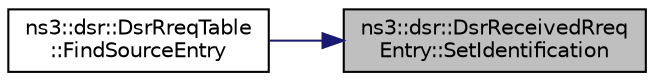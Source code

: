 digraph "ns3::dsr::DsrReceivedRreqEntry::SetIdentification"
{
 // LATEX_PDF_SIZE
  edge [fontname="Helvetica",fontsize="10",labelfontname="Helvetica",labelfontsize="10"];
  node [fontname="Helvetica",fontsize="10",shape=record];
  rankdir="RL";
  Node1 [label="ns3::dsr::DsrReceivedRreq\lEntry::SetIdentification",height=0.2,width=0.4,color="black", fillcolor="grey75", style="filled", fontcolor="black",tooltip="Set identification."];
  Node1 -> Node2 [dir="back",color="midnightblue",fontsize="10",style="solid",fontname="Helvetica"];
  Node2 [label="ns3::dsr::DsrRreqTable\l::FindSourceEntry",height=0.2,width=0.4,color="black", fillcolor="white", style="filled",URL="$classns3_1_1dsr_1_1_dsr_rreq_table.html#acddd62b940cd88f092d192776ca60e6b",tooltip="Find the source request entry in the route request queue, return false if not found."];
}

